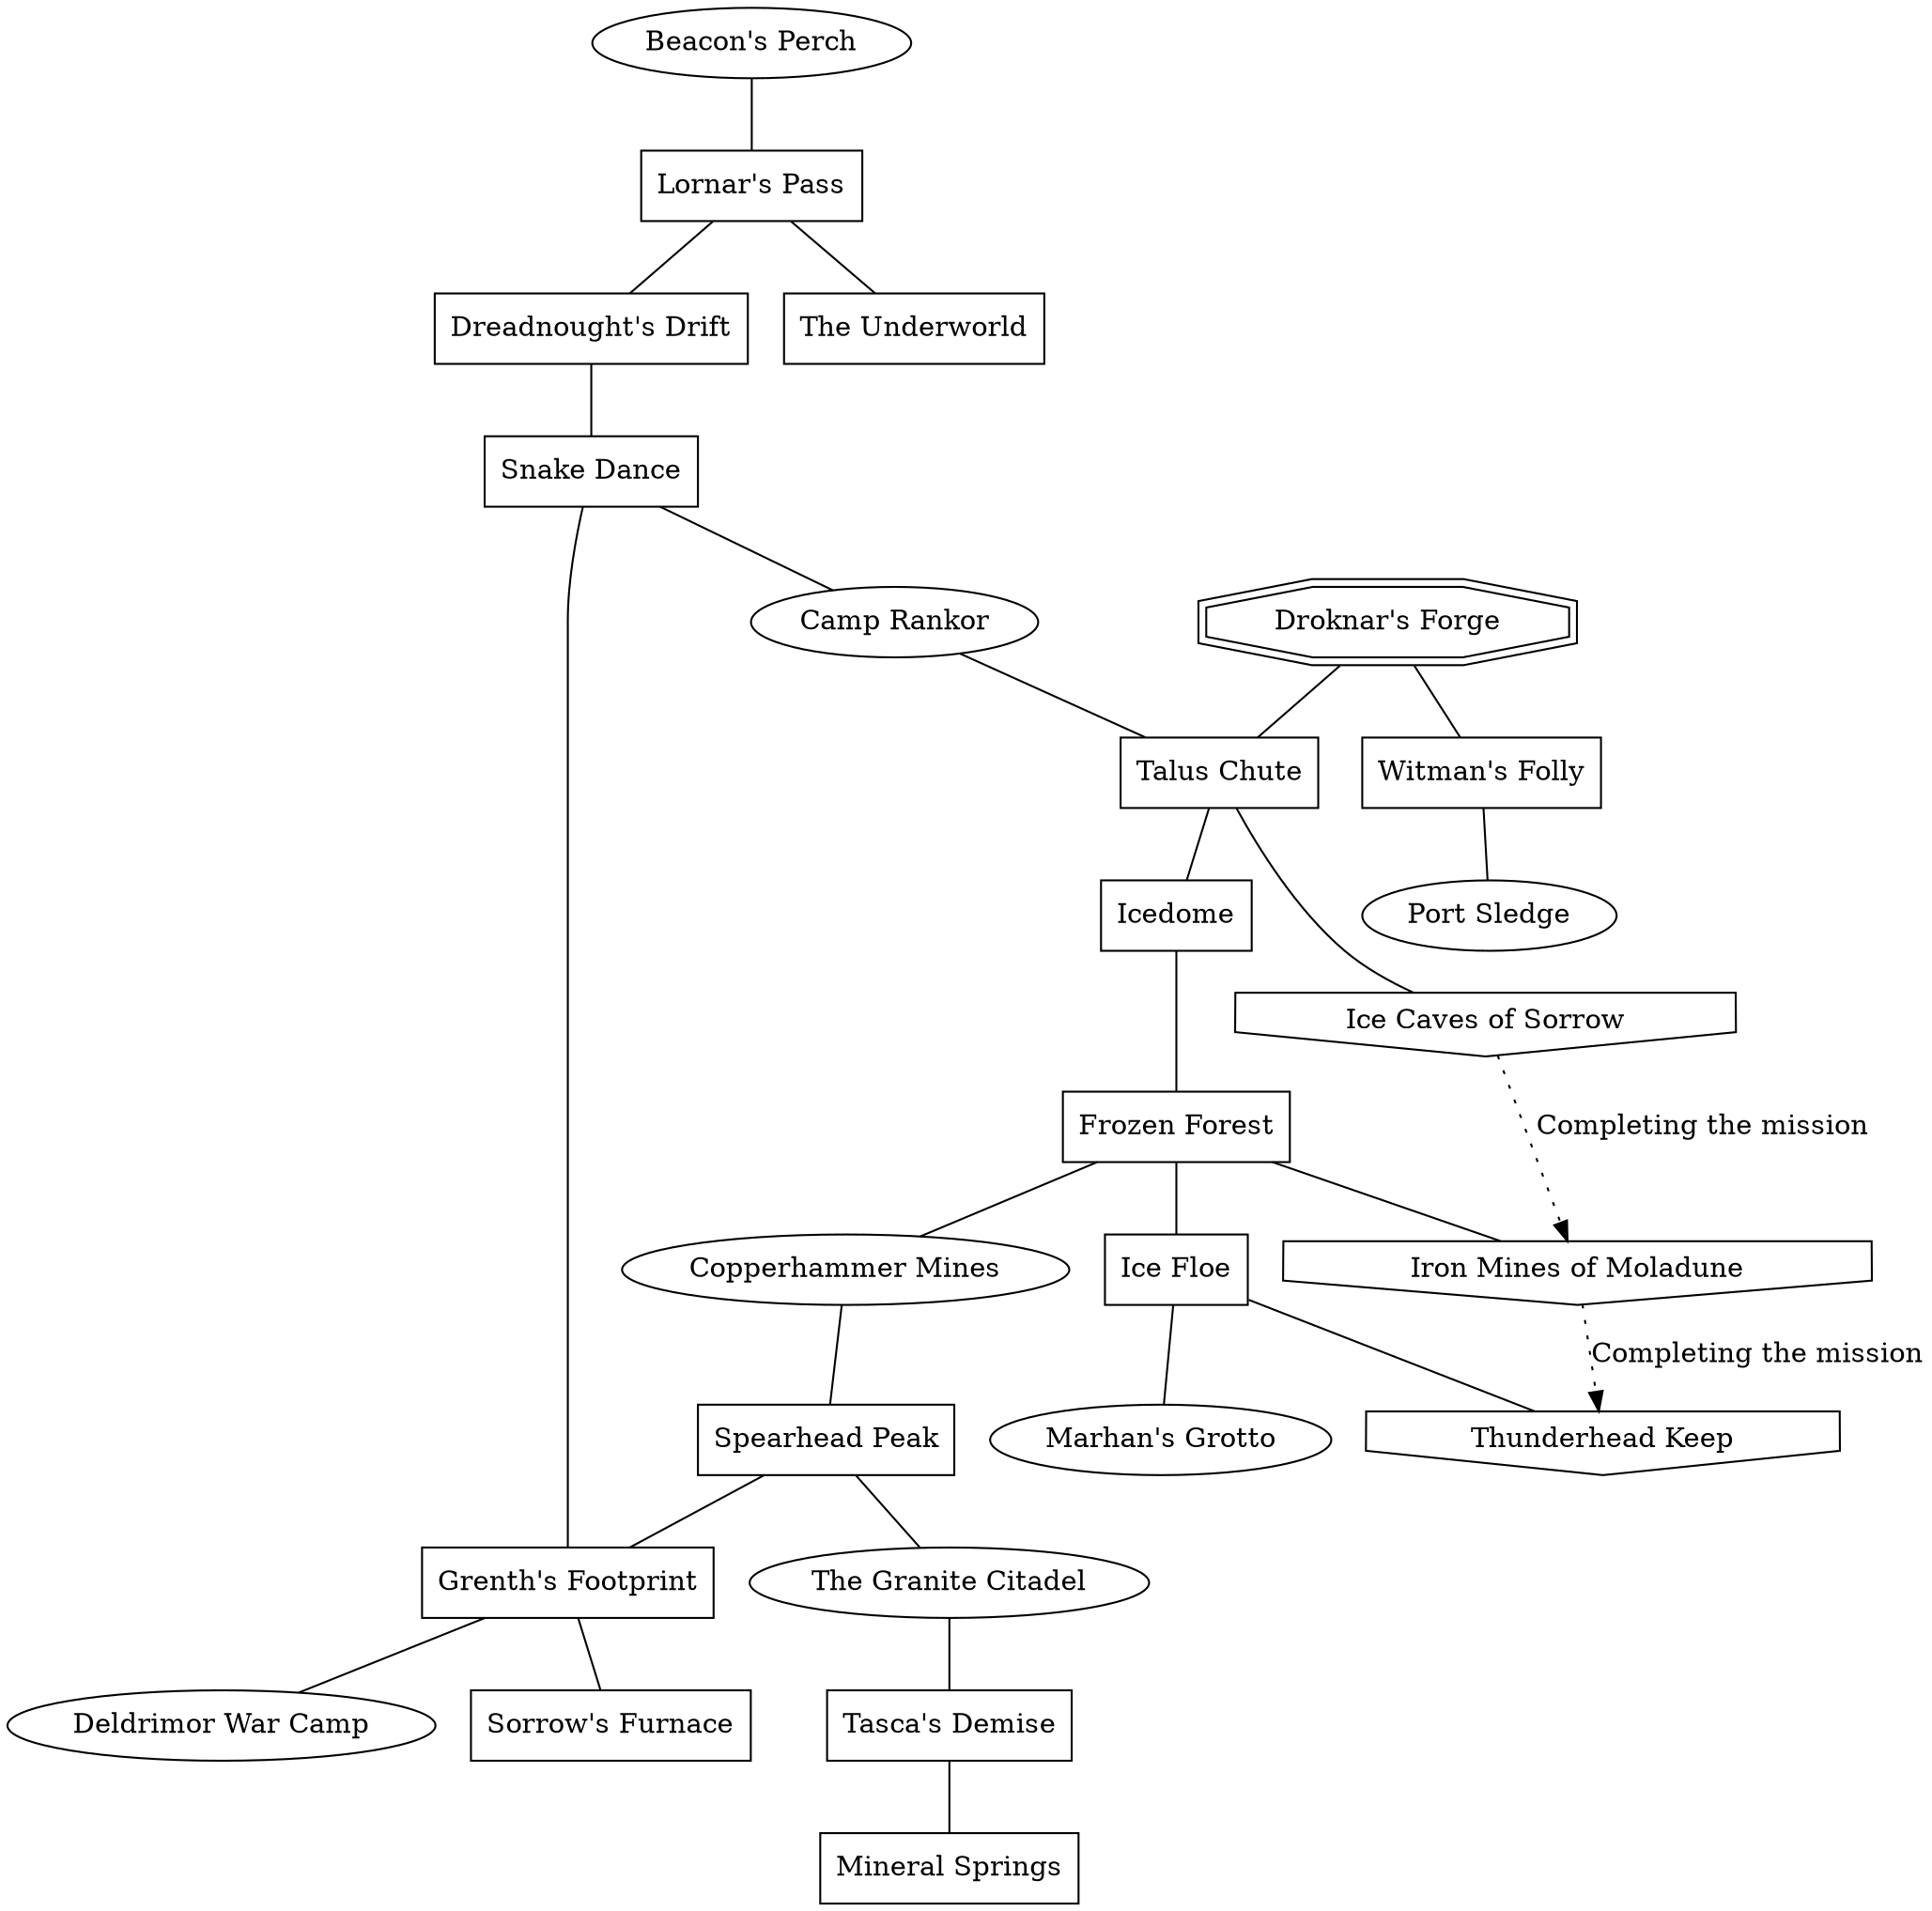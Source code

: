 graph SouthernShiverpeaks {
	"Beacon's Perch"

	"Camp Rankor"
	"Droknar's Forge" [ shape = doubleoctagon ]
	"Copperhammer Mines"
	"Deldrimor War Camp"
    "Marhan's Grotto"
    "Port Sledge"
    "The Granite Citadel"

	// Mission outposts
	node [ shape = invhouse ]

    "Ice Caves of Sorrow"
    "Iron Mines of Moladune"
    "Thunderhead Keep"

	"Ice Caves of Sorrow" -- "Iron Mines of Moladune" [ style = dotted, label = "Completing the mission", dir = forward ]
	"Iron Mines of Moladune" -- "Thunderhead Keep"    [ style = dotted, label = "Completing the mission", dir = forward ]

	// Explorable areas
	node [ shape = rectangle ]

    "Dreadnought's Drift"
    "Droknar's Forge"
    "Frozen Forest"
    "Grenth's Footprint"
    "Ice Floe"
    "Icedome"
    "Lornar's Pass"
    "Mineral Springs"
    "Snake Dance"
    "Sorrow's Furnace"
    "Spearhead Peak"
    "Talus Chute"
    "Tasca's Demise"
    "Witman's Folly"

	"Beacon's Perch" -- "Lornar's Pass"
	"Lornar's Pass" -- "The Underworld"
	"Lornar's Pass" -- "Dreadnought's Drift"
	"Dreadnought's Drift" -- "Snake Dance"
	"Snake Dance" -- "Camp Rankor"
	"Camp Rankor" -- "Talus Chute"

	"Droknar's Forge" -- "Witman's Folly"
	"Witman's Folly"  -- "Port Sledge"

	"Droknar's Forge" -- "Talus Chute"
	
	"Talus Chute" -- "Ice Caves of Sorrow"
	"Talus Chute" -- "Icedome"
	"Icedome" -- "Frozen Forest"
	"Frozen Forest" -- "Copperhammer Mines" 
	"Frozen Forest" -- "Ice Floe"
	"Frozen Forest" -- "Iron Mines of Moladune"
	"Copperhammer Mines" -- "Spearhead Peak"
	"Spearhead Peak" -- "Grenth's Footprint"
	"Spearhead Peak" -- "The Granite Citadel"
	"Grenth's Footprint" -- "Deldrimor War Camp"
	"Grenth's Footprint" -- "Snake Dance"
	"Grenth's Footprint" -- "Sorrow's Furnace"
	"The Granite Citadel" -- "Tasca's Demise"
	"Tasca's Demise" -- "Mineral Springs"
	"Ice Floe" -- "Marhan's Grotto"
	"Ice Floe" -- "Thunderhead Keep"
}
